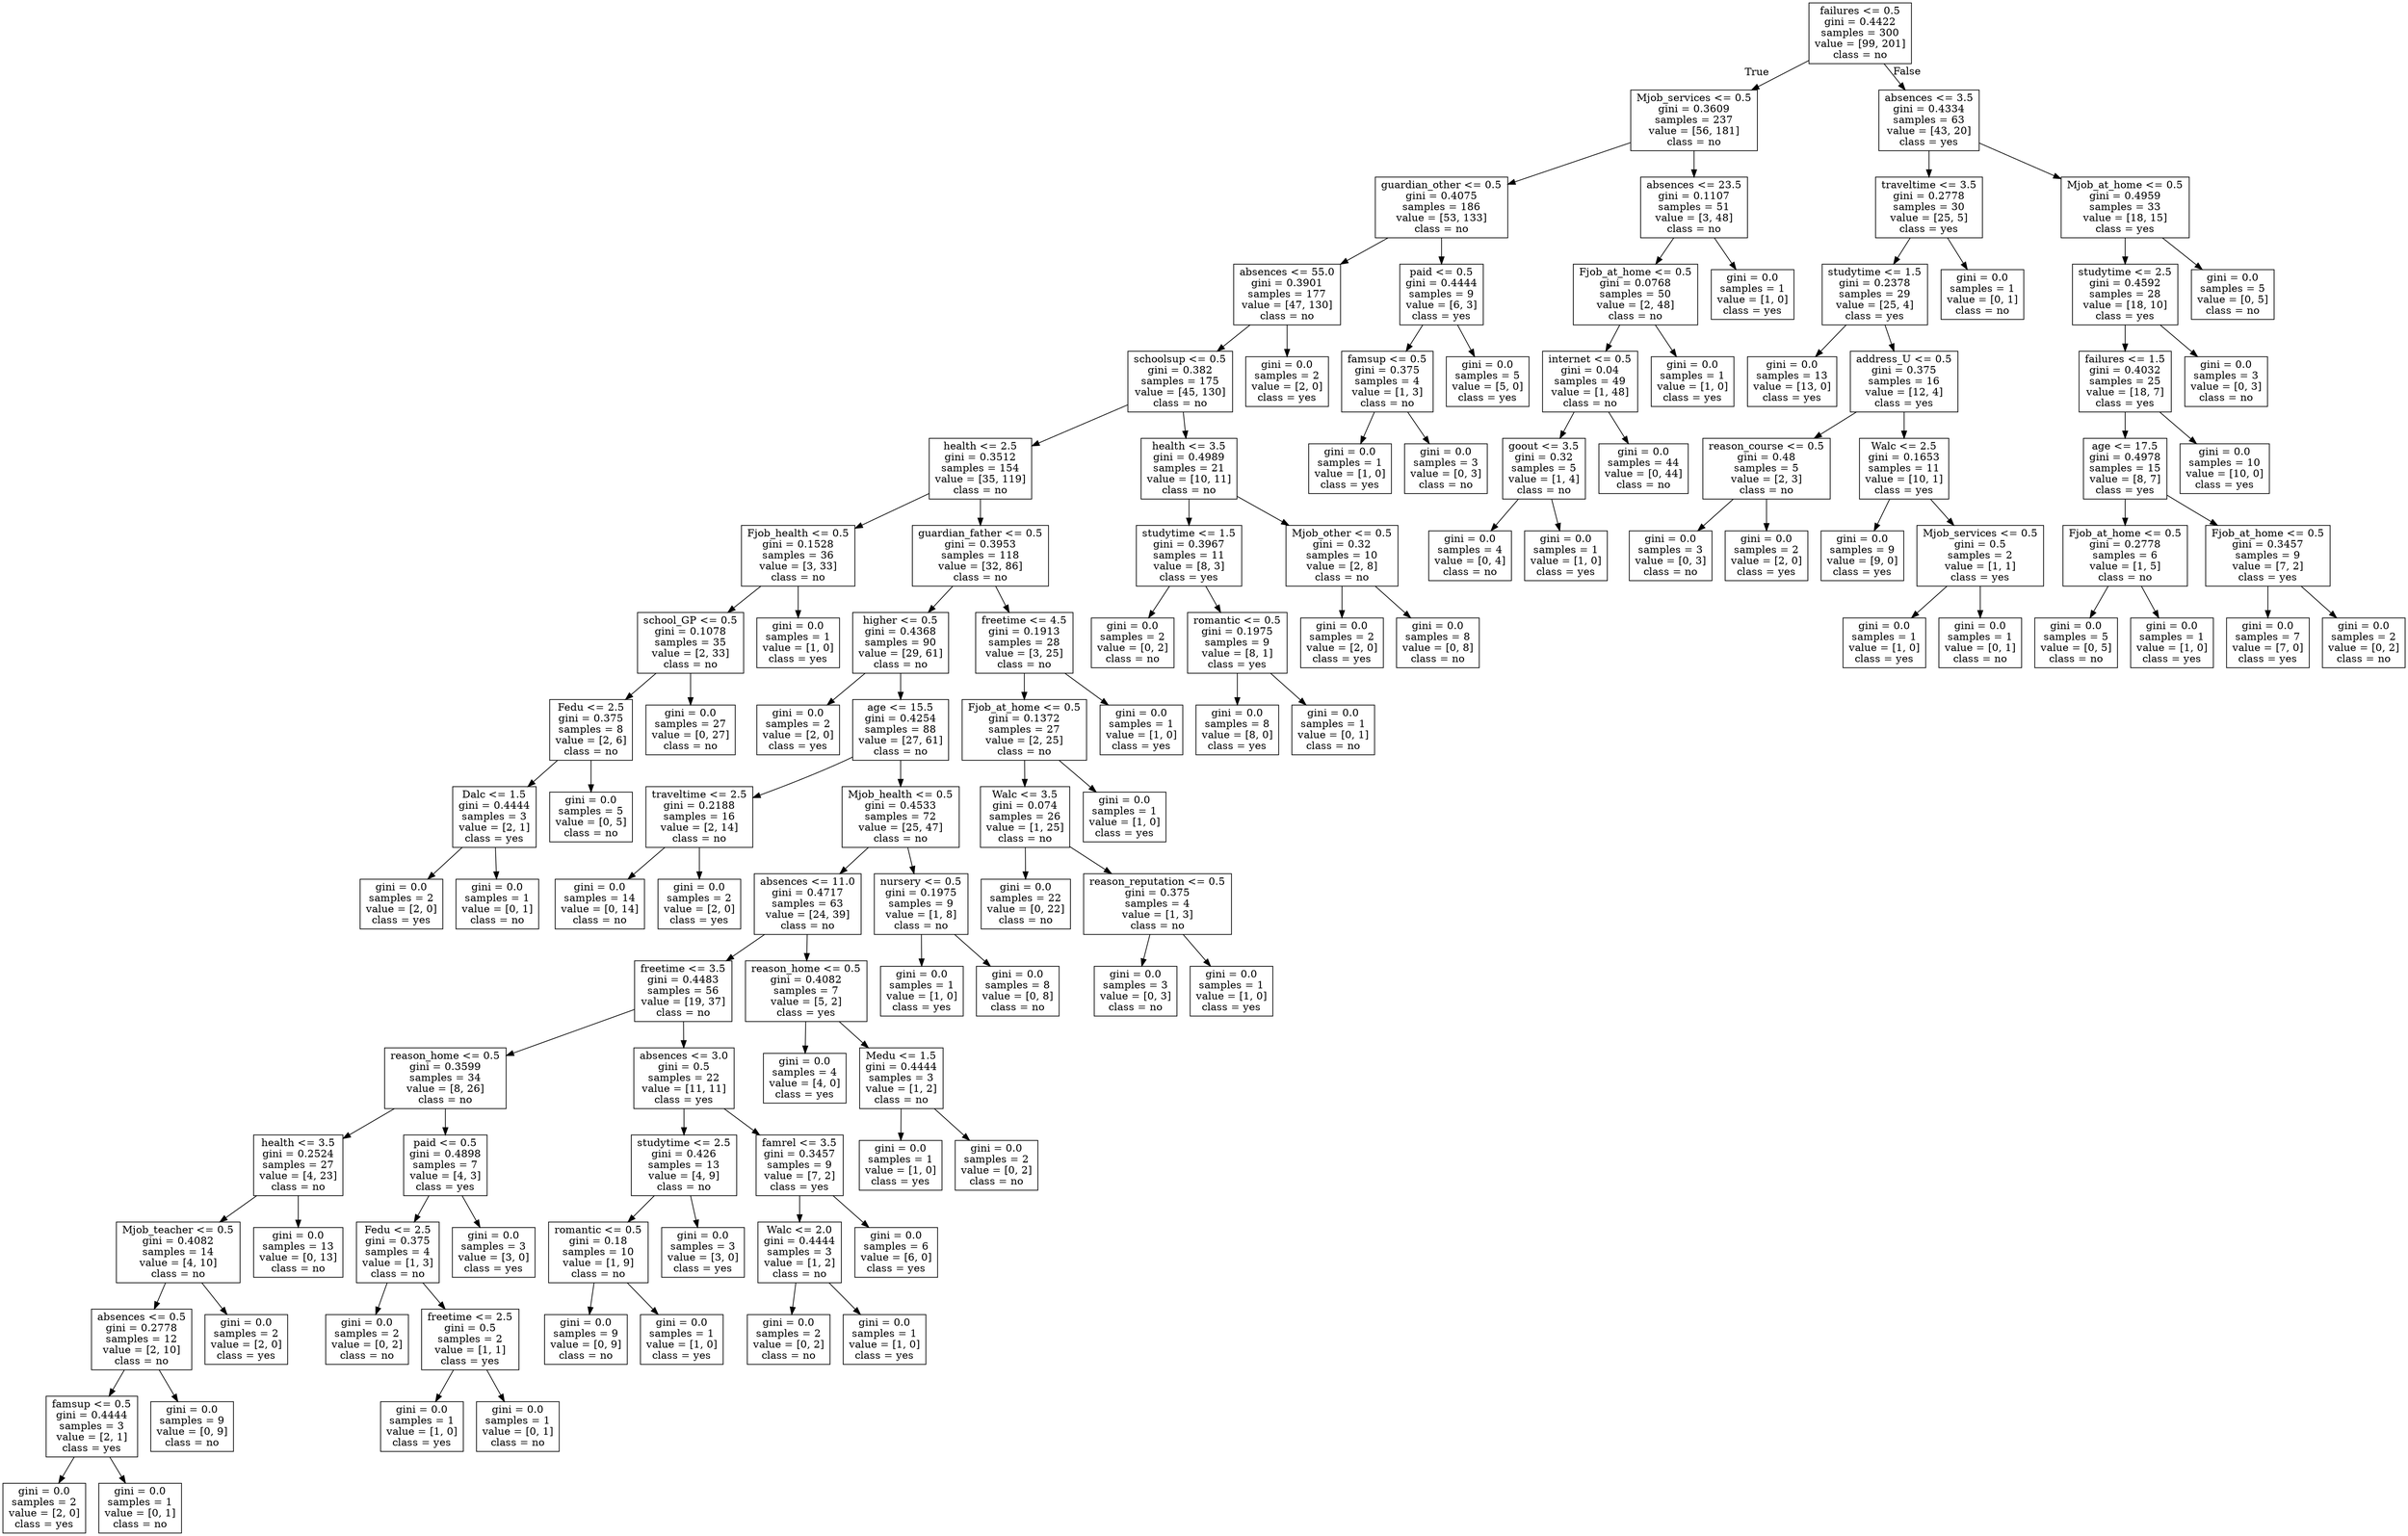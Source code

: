 digraph Tree {
node [shape=box] ;
0 [label="failures <= 0.5\ngini = 0.4422\nsamples = 300\nvalue = [99, 201]\nclass = no"] ;
1 [label="Mjob_services <= 0.5\ngini = 0.3609\nsamples = 237\nvalue = [56, 181]\nclass = no"] ;
0 -> 1 [labeldistance=2.5, labelangle=45, headlabel="True"] ;
2 [label="guardian_other <= 0.5\ngini = 0.4075\nsamples = 186\nvalue = [53, 133]\nclass = no"] ;
1 -> 2 ;
3 [label="absences <= 55.0\ngini = 0.3901\nsamples = 177\nvalue = [47, 130]\nclass = no"] ;
2 -> 3 ;
4 [label="schoolsup <= 0.5\ngini = 0.382\nsamples = 175\nvalue = [45, 130]\nclass = no"] ;
3 -> 4 ;
5 [label="health <= 2.5\ngini = 0.3512\nsamples = 154\nvalue = [35, 119]\nclass = no"] ;
4 -> 5 ;
6 [label="Fjob_health <= 0.5\ngini = 0.1528\nsamples = 36\nvalue = [3, 33]\nclass = no"] ;
5 -> 6 ;
7 [label="school_GP <= 0.5\ngini = 0.1078\nsamples = 35\nvalue = [2, 33]\nclass = no"] ;
6 -> 7 ;
8 [label="Fedu <= 2.5\ngini = 0.375\nsamples = 8\nvalue = [2, 6]\nclass = no"] ;
7 -> 8 ;
9 [label="Dalc <= 1.5\ngini = 0.4444\nsamples = 3\nvalue = [2, 1]\nclass = yes"] ;
8 -> 9 ;
10 [label="gini = 0.0\nsamples = 2\nvalue = [2, 0]\nclass = yes"] ;
9 -> 10 ;
11 [label="gini = 0.0\nsamples = 1\nvalue = [0, 1]\nclass = no"] ;
9 -> 11 ;
12 [label="gini = 0.0\nsamples = 5\nvalue = [0, 5]\nclass = no"] ;
8 -> 12 ;
13 [label="gini = 0.0\nsamples = 27\nvalue = [0, 27]\nclass = no"] ;
7 -> 13 ;
14 [label="gini = 0.0\nsamples = 1\nvalue = [1, 0]\nclass = yes"] ;
6 -> 14 ;
15 [label="guardian_father <= 0.5\ngini = 0.3953\nsamples = 118\nvalue = [32, 86]\nclass = no"] ;
5 -> 15 ;
16 [label="higher <= 0.5\ngini = 0.4368\nsamples = 90\nvalue = [29, 61]\nclass = no"] ;
15 -> 16 ;
17 [label="gini = 0.0\nsamples = 2\nvalue = [2, 0]\nclass = yes"] ;
16 -> 17 ;
18 [label="age <= 15.5\ngini = 0.4254\nsamples = 88\nvalue = [27, 61]\nclass = no"] ;
16 -> 18 ;
19 [label="traveltime <= 2.5\ngini = 0.2188\nsamples = 16\nvalue = [2, 14]\nclass = no"] ;
18 -> 19 ;
20 [label="gini = 0.0\nsamples = 14\nvalue = [0, 14]\nclass = no"] ;
19 -> 20 ;
21 [label="gini = 0.0\nsamples = 2\nvalue = [2, 0]\nclass = yes"] ;
19 -> 21 ;
22 [label="Mjob_health <= 0.5\ngini = 0.4533\nsamples = 72\nvalue = [25, 47]\nclass = no"] ;
18 -> 22 ;
23 [label="absences <= 11.0\ngini = 0.4717\nsamples = 63\nvalue = [24, 39]\nclass = no"] ;
22 -> 23 ;
24 [label="freetime <= 3.5\ngini = 0.4483\nsamples = 56\nvalue = [19, 37]\nclass = no"] ;
23 -> 24 ;
25 [label="reason_home <= 0.5\ngini = 0.3599\nsamples = 34\nvalue = [8, 26]\nclass = no"] ;
24 -> 25 ;
26 [label="health <= 3.5\ngini = 0.2524\nsamples = 27\nvalue = [4, 23]\nclass = no"] ;
25 -> 26 ;
27 [label="Mjob_teacher <= 0.5\ngini = 0.4082\nsamples = 14\nvalue = [4, 10]\nclass = no"] ;
26 -> 27 ;
28 [label="absences <= 0.5\ngini = 0.2778\nsamples = 12\nvalue = [2, 10]\nclass = no"] ;
27 -> 28 ;
29 [label="famsup <= 0.5\ngini = 0.4444\nsamples = 3\nvalue = [2, 1]\nclass = yes"] ;
28 -> 29 ;
30 [label="gini = 0.0\nsamples = 2\nvalue = [2, 0]\nclass = yes"] ;
29 -> 30 ;
31 [label="gini = 0.0\nsamples = 1\nvalue = [0, 1]\nclass = no"] ;
29 -> 31 ;
32 [label="gini = 0.0\nsamples = 9\nvalue = [0, 9]\nclass = no"] ;
28 -> 32 ;
33 [label="gini = 0.0\nsamples = 2\nvalue = [2, 0]\nclass = yes"] ;
27 -> 33 ;
34 [label="gini = 0.0\nsamples = 13\nvalue = [0, 13]\nclass = no"] ;
26 -> 34 ;
35 [label="paid <= 0.5\ngini = 0.4898\nsamples = 7\nvalue = [4, 3]\nclass = yes"] ;
25 -> 35 ;
36 [label="Fedu <= 2.5\ngini = 0.375\nsamples = 4\nvalue = [1, 3]\nclass = no"] ;
35 -> 36 ;
37 [label="gini = 0.0\nsamples = 2\nvalue = [0, 2]\nclass = no"] ;
36 -> 37 ;
38 [label="freetime <= 2.5\ngini = 0.5\nsamples = 2\nvalue = [1, 1]\nclass = yes"] ;
36 -> 38 ;
39 [label="gini = 0.0\nsamples = 1\nvalue = [1, 0]\nclass = yes"] ;
38 -> 39 ;
40 [label="gini = 0.0\nsamples = 1\nvalue = [0, 1]\nclass = no"] ;
38 -> 40 ;
41 [label="gini = 0.0\nsamples = 3\nvalue = [3, 0]\nclass = yes"] ;
35 -> 41 ;
42 [label="absences <= 3.0\ngini = 0.5\nsamples = 22\nvalue = [11, 11]\nclass = yes"] ;
24 -> 42 ;
43 [label="studytime <= 2.5\ngini = 0.426\nsamples = 13\nvalue = [4, 9]\nclass = no"] ;
42 -> 43 ;
44 [label="romantic <= 0.5\ngini = 0.18\nsamples = 10\nvalue = [1, 9]\nclass = no"] ;
43 -> 44 ;
45 [label="gini = 0.0\nsamples = 9\nvalue = [0, 9]\nclass = no"] ;
44 -> 45 ;
46 [label="gini = 0.0\nsamples = 1\nvalue = [1, 0]\nclass = yes"] ;
44 -> 46 ;
47 [label="gini = 0.0\nsamples = 3\nvalue = [3, 0]\nclass = yes"] ;
43 -> 47 ;
48 [label="famrel <= 3.5\ngini = 0.3457\nsamples = 9\nvalue = [7, 2]\nclass = yes"] ;
42 -> 48 ;
49 [label="Walc <= 2.0\ngini = 0.4444\nsamples = 3\nvalue = [1, 2]\nclass = no"] ;
48 -> 49 ;
50 [label="gini = 0.0\nsamples = 2\nvalue = [0, 2]\nclass = no"] ;
49 -> 50 ;
51 [label="gini = 0.0\nsamples = 1\nvalue = [1, 0]\nclass = yes"] ;
49 -> 51 ;
52 [label="gini = 0.0\nsamples = 6\nvalue = [6, 0]\nclass = yes"] ;
48 -> 52 ;
53 [label="reason_home <= 0.5\ngini = 0.4082\nsamples = 7\nvalue = [5, 2]\nclass = yes"] ;
23 -> 53 ;
54 [label="gini = 0.0\nsamples = 4\nvalue = [4, 0]\nclass = yes"] ;
53 -> 54 ;
55 [label="Medu <= 1.5\ngini = 0.4444\nsamples = 3\nvalue = [1, 2]\nclass = no"] ;
53 -> 55 ;
56 [label="gini = 0.0\nsamples = 1\nvalue = [1, 0]\nclass = yes"] ;
55 -> 56 ;
57 [label="gini = 0.0\nsamples = 2\nvalue = [0, 2]\nclass = no"] ;
55 -> 57 ;
58 [label="nursery <= 0.5\ngini = 0.1975\nsamples = 9\nvalue = [1, 8]\nclass = no"] ;
22 -> 58 ;
59 [label="gini = 0.0\nsamples = 1\nvalue = [1, 0]\nclass = yes"] ;
58 -> 59 ;
60 [label="gini = 0.0\nsamples = 8\nvalue = [0, 8]\nclass = no"] ;
58 -> 60 ;
61 [label="freetime <= 4.5\ngini = 0.1913\nsamples = 28\nvalue = [3, 25]\nclass = no"] ;
15 -> 61 ;
62 [label="Fjob_at_home <= 0.5\ngini = 0.1372\nsamples = 27\nvalue = [2, 25]\nclass = no"] ;
61 -> 62 ;
63 [label="Walc <= 3.5\ngini = 0.074\nsamples = 26\nvalue = [1, 25]\nclass = no"] ;
62 -> 63 ;
64 [label="gini = 0.0\nsamples = 22\nvalue = [0, 22]\nclass = no"] ;
63 -> 64 ;
65 [label="reason_reputation <= 0.5\ngini = 0.375\nsamples = 4\nvalue = [1, 3]\nclass = no"] ;
63 -> 65 ;
66 [label="gini = 0.0\nsamples = 3\nvalue = [0, 3]\nclass = no"] ;
65 -> 66 ;
67 [label="gini = 0.0\nsamples = 1\nvalue = [1, 0]\nclass = yes"] ;
65 -> 67 ;
68 [label="gini = 0.0\nsamples = 1\nvalue = [1, 0]\nclass = yes"] ;
62 -> 68 ;
69 [label="gini = 0.0\nsamples = 1\nvalue = [1, 0]\nclass = yes"] ;
61 -> 69 ;
70 [label="health <= 3.5\ngini = 0.4989\nsamples = 21\nvalue = [10, 11]\nclass = no"] ;
4 -> 70 ;
71 [label="studytime <= 1.5\ngini = 0.3967\nsamples = 11\nvalue = [8, 3]\nclass = yes"] ;
70 -> 71 ;
72 [label="gini = 0.0\nsamples = 2\nvalue = [0, 2]\nclass = no"] ;
71 -> 72 ;
73 [label="romantic <= 0.5\ngini = 0.1975\nsamples = 9\nvalue = [8, 1]\nclass = yes"] ;
71 -> 73 ;
74 [label="gini = 0.0\nsamples = 8\nvalue = [8, 0]\nclass = yes"] ;
73 -> 74 ;
75 [label="gini = 0.0\nsamples = 1\nvalue = [0, 1]\nclass = no"] ;
73 -> 75 ;
76 [label="Mjob_other <= 0.5\ngini = 0.32\nsamples = 10\nvalue = [2, 8]\nclass = no"] ;
70 -> 76 ;
77 [label="gini = 0.0\nsamples = 2\nvalue = [2, 0]\nclass = yes"] ;
76 -> 77 ;
78 [label="gini = 0.0\nsamples = 8\nvalue = [0, 8]\nclass = no"] ;
76 -> 78 ;
79 [label="gini = 0.0\nsamples = 2\nvalue = [2, 0]\nclass = yes"] ;
3 -> 79 ;
80 [label="paid <= 0.5\ngini = 0.4444\nsamples = 9\nvalue = [6, 3]\nclass = yes"] ;
2 -> 80 ;
81 [label="famsup <= 0.5\ngini = 0.375\nsamples = 4\nvalue = [1, 3]\nclass = no"] ;
80 -> 81 ;
82 [label="gini = 0.0\nsamples = 1\nvalue = [1, 0]\nclass = yes"] ;
81 -> 82 ;
83 [label="gini = 0.0\nsamples = 3\nvalue = [0, 3]\nclass = no"] ;
81 -> 83 ;
84 [label="gini = 0.0\nsamples = 5\nvalue = [5, 0]\nclass = yes"] ;
80 -> 84 ;
85 [label="absences <= 23.5\ngini = 0.1107\nsamples = 51\nvalue = [3, 48]\nclass = no"] ;
1 -> 85 ;
86 [label="Fjob_at_home <= 0.5\ngini = 0.0768\nsamples = 50\nvalue = [2, 48]\nclass = no"] ;
85 -> 86 ;
87 [label="internet <= 0.5\ngini = 0.04\nsamples = 49\nvalue = [1, 48]\nclass = no"] ;
86 -> 87 ;
88 [label="goout <= 3.5\ngini = 0.32\nsamples = 5\nvalue = [1, 4]\nclass = no"] ;
87 -> 88 ;
89 [label="gini = 0.0\nsamples = 4\nvalue = [0, 4]\nclass = no"] ;
88 -> 89 ;
90 [label="gini = 0.0\nsamples = 1\nvalue = [1, 0]\nclass = yes"] ;
88 -> 90 ;
91 [label="gini = 0.0\nsamples = 44\nvalue = [0, 44]\nclass = no"] ;
87 -> 91 ;
92 [label="gini = 0.0\nsamples = 1\nvalue = [1, 0]\nclass = yes"] ;
86 -> 92 ;
93 [label="gini = 0.0\nsamples = 1\nvalue = [1, 0]\nclass = yes"] ;
85 -> 93 ;
94 [label="absences <= 3.5\ngini = 0.4334\nsamples = 63\nvalue = [43, 20]\nclass = yes"] ;
0 -> 94 [labeldistance=2.5, labelangle=-45, headlabel="False"] ;
95 [label="traveltime <= 3.5\ngini = 0.2778\nsamples = 30\nvalue = [25, 5]\nclass = yes"] ;
94 -> 95 ;
96 [label="studytime <= 1.5\ngini = 0.2378\nsamples = 29\nvalue = [25, 4]\nclass = yes"] ;
95 -> 96 ;
97 [label="gini = 0.0\nsamples = 13\nvalue = [13, 0]\nclass = yes"] ;
96 -> 97 ;
98 [label="address_U <= 0.5\ngini = 0.375\nsamples = 16\nvalue = [12, 4]\nclass = yes"] ;
96 -> 98 ;
99 [label="reason_course <= 0.5\ngini = 0.48\nsamples = 5\nvalue = [2, 3]\nclass = no"] ;
98 -> 99 ;
100 [label="gini = 0.0\nsamples = 3\nvalue = [0, 3]\nclass = no"] ;
99 -> 100 ;
101 [label="gini = 0.0\nsamples = 2\nvalue = [2, 0]\nclass = yes"] ;
99 -> 101 ;
102 [label="Walc <= 2.5\ngini = 0.1653\nsamples = 11\nvalue = [10, 1]\nclass = yes"] ;
98 -> 102 ;
103 [label="gini = 0.0\nsamples = 9\nvalue = [9, 0]\nclass = yes"] ;
102 -> 103 ;
104 [label="Mjob_services <= 0.5\ngini = 0.5\nsamples = 2\nvalue = [1, 1]\nclass = yes"] ;
102 -> 104 ;
105 [label="gini = 0.0\nsamples = 1\nvalue = [1, 0]\nclass = yes"] ;
104 -> 105 ;
106 [label="gini = 0.0\nsamples = 1\nvalue = [0, 1]\nclass = no"] ;
104 -> 106 ;
107 [label="gini = 0.0\nsamples = 1\nvalue = [0, 1]\nclass = no"] ;
95 -> 107 ;
108 [label="Mjob_at_home <= 0.5\ngini = 0.4959\nsamples = 33\nvalue = [18, 15]\nclass = yes"] ;
94 -> 108 ;
109 [label="studytime <= 2.5\ngini = 0.4592\nsamples = 28\nvalue = [18, 10]\nclass = yes"] ;
108 -> 109 ;
110 [label="failures <= 1.5\ngini = 0.4032\nsamples = 25\nvalue = [18, 7]\nclass = yes"] ;
109 -> 110 ;
111 [label="age <= 17.5\ngini = 0.4978\nsamples = 15\nvalue = [8, 7]\nclass = yes"] ;
110 -> 111 ;
112 [label="Fjob_at_home <= 0.5\ngini = 0.2778\nsamples = 6\nvalue = [1, 5]\nclass = no"] ;
111 -> 112 ;
113 [label="gini = 0.0\nsamples = 5\nvalue = [0, 5]\nclass = no"] ;
112 -> 113 ;
114 [label="gini = 0.0\nsamples = 1\nvalue = [1, 0]\nclass = yes"] ;
112 -> 114 ;
115 [label="Fjob_at_home <= 0.5\ngini = 0.3457\nsamples = 9\nvalue = [7, 2]\nclass = yes"] ;
111 -> 115 ;
116 [label="gini = 0.0\nsamples = 7\nvalue = [7, 0]\nclass = yes"] ;
115 -> 116 ;
117 [label="gini = 0.0\nsamples = 2\nvalue = [0, 2]\nclass = no"] ;
115 -> 117 ;
118 [label="gini = 0.0\nsamples = 10\nvalue = [10, 0]\nclass = yes"] ;
110 -> 118 ;
119 [label="gini = 0.0\nsamples = 3\nvalue = [0, 3]\nclass = no"] ;
109 -> 119 ;
120 [label="gini = 0.0\nsamples = 5\nvalue = [0, 5]\nclass = no"] ;
108 -> 120 ;
}